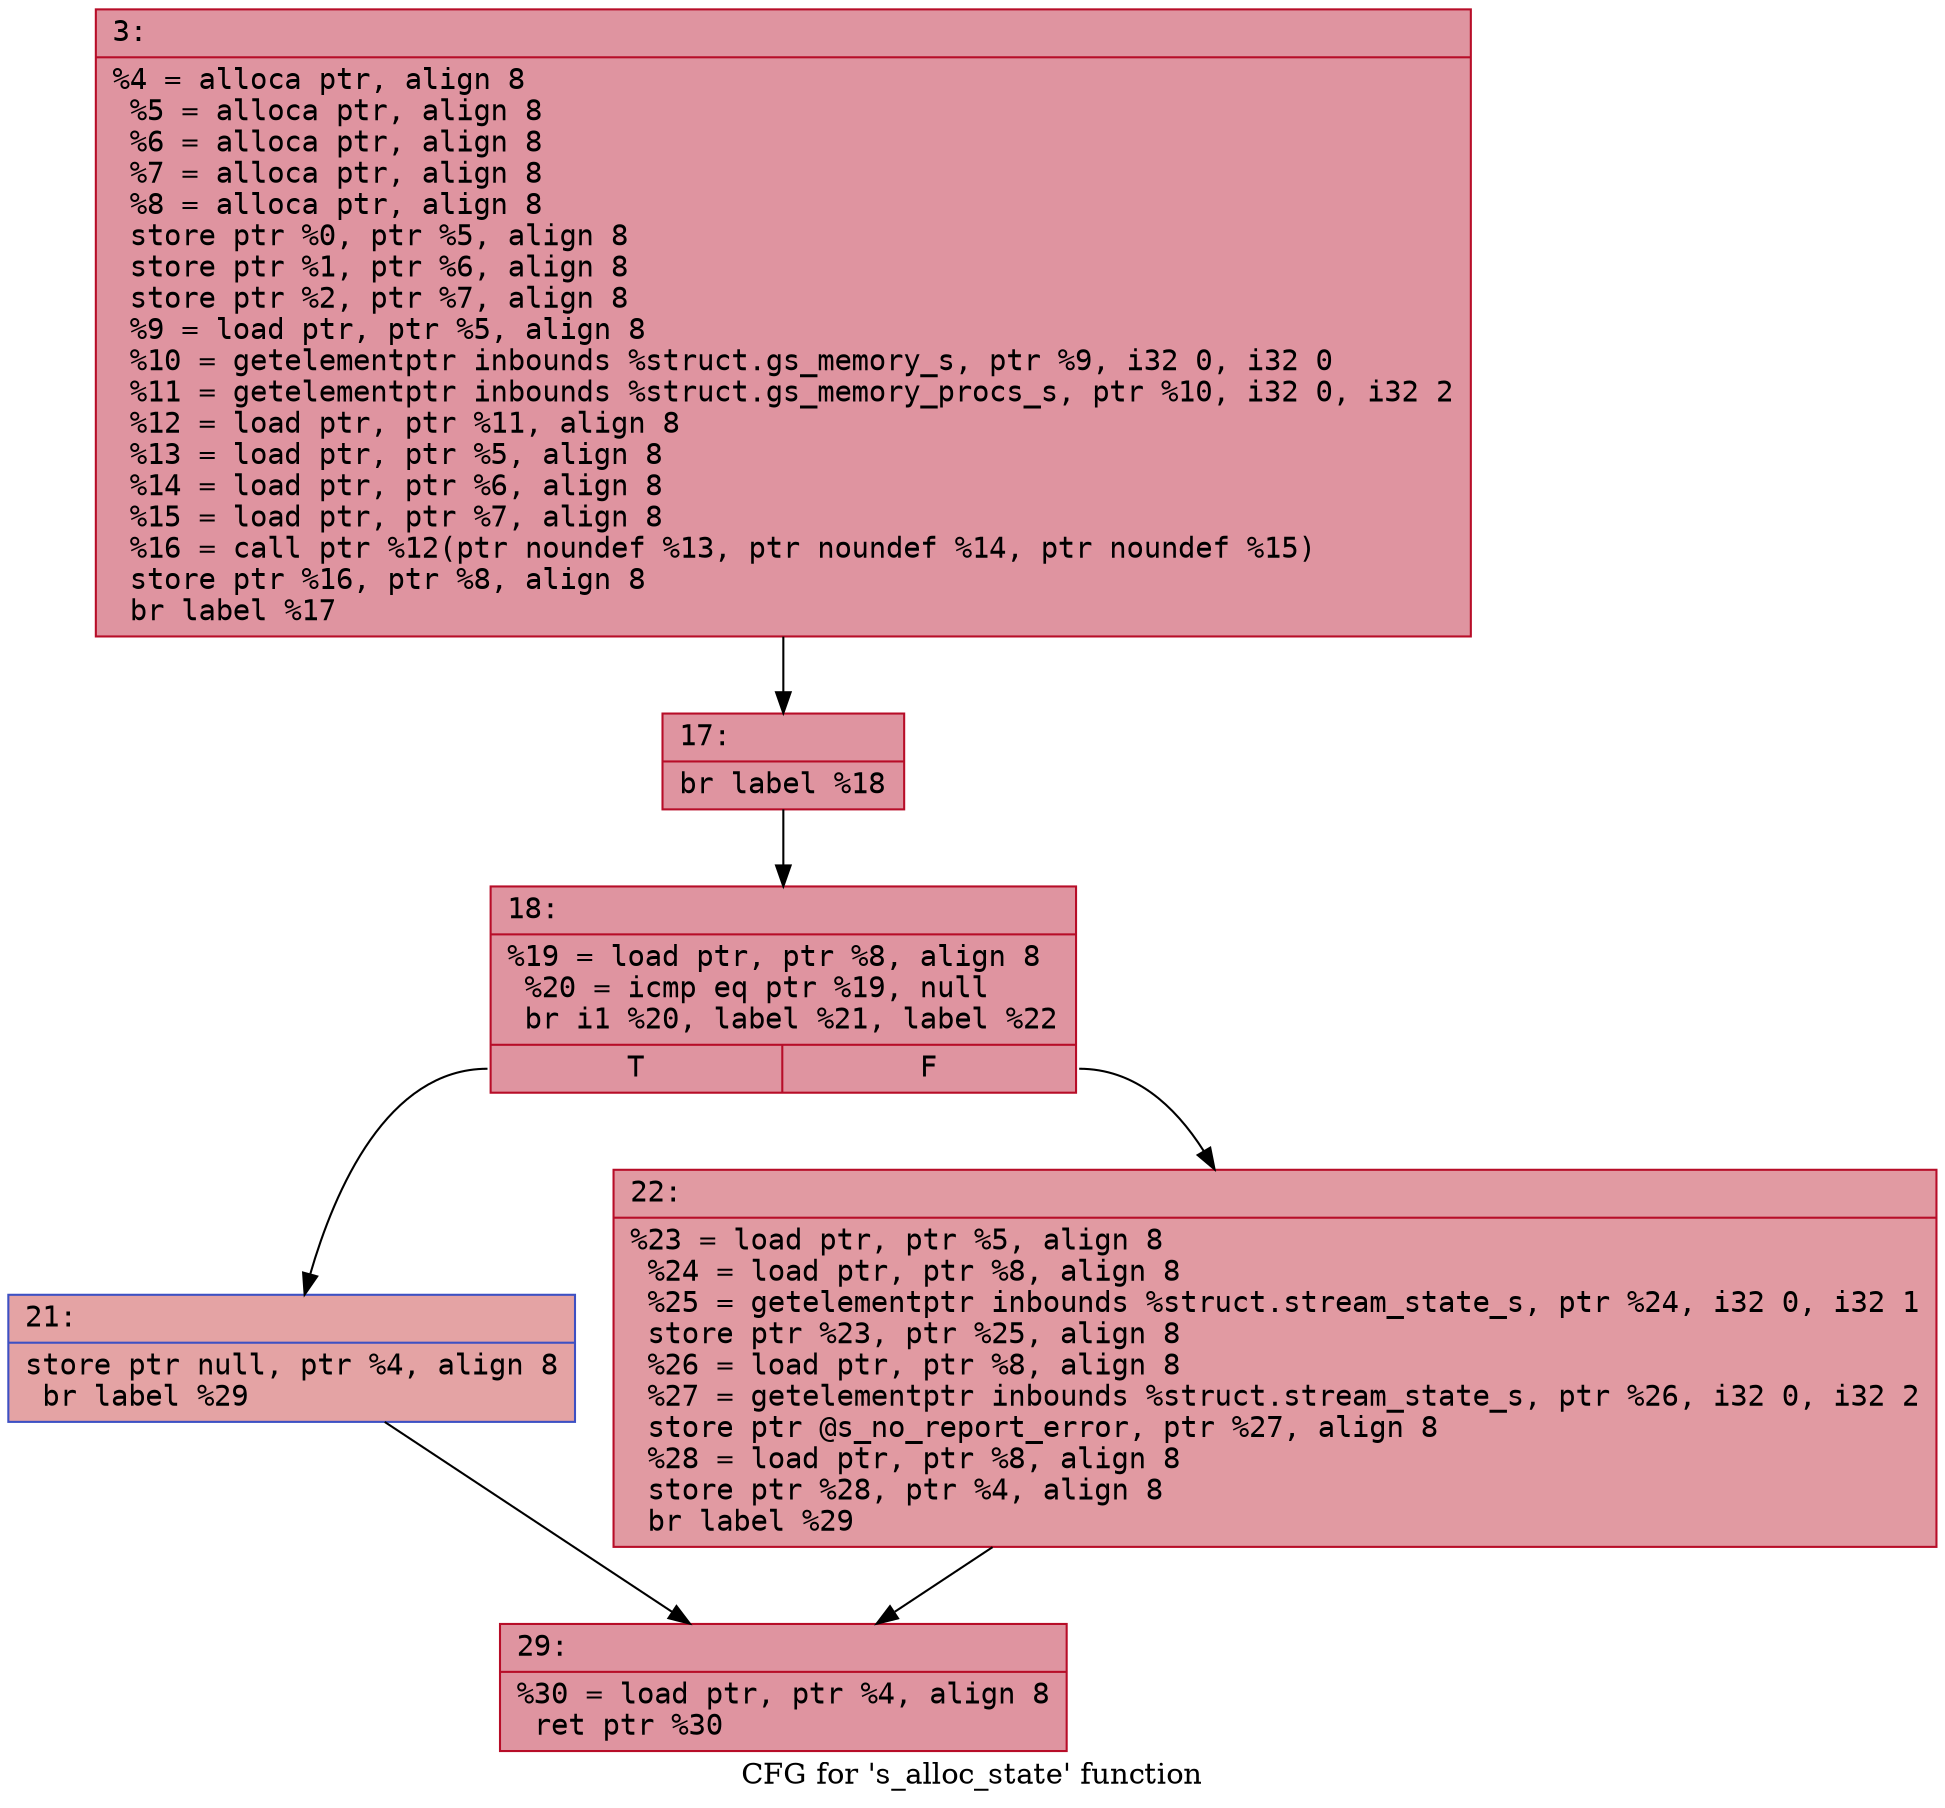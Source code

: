 digraph "CFG for 's_alloc_state' function" {
	label="CFG for 's_alloc_state' function";

	Node0x60000320e7b0 [shape=record,color="#b70d28ff", style=filled, fillcolor="#b70d2870" fontname="Courier",label="{3:\l|  %4 = alloca ptr, align 8\l  %5 = alloca ptr, align 8\l  %6 = alloca ptr, align 8\l  %7 = alloca ptr, align 8\l  %8 = alloca ptr, align 8\l  store ptr %0, ptr %5, align 8\l  store ptr %1, ptr %6, align 8\l  store ptr %2, ptr %7, align 8\l  %9 = load ptr, ptr %5, align 8\l  %10 = getelementptr inbounds %struct.gs_memory_s, ptr %9, i32 0, i32 0\l  %11 = getelementptr inbounds %struct.gs_memory_procs_s, ptr %10, i32 0, i32 2\l  %12 = load ptr, ptr %11, align 8\l  %13 = load ptr, ptr %5, align 8\l  %14 = load ptr, ptr %6, align 8\l  %15 = load ptr, ptr %7, align 8\l  %16 = call ptr %12(ptr noundef %13, ptr noundef %14, ptr noundef %15)\l  store ptr %16, ptr %8, align 8\l  br label %17\l}"];
	Node0x60000320e7b0 -> Node0x60000320e800[tooltip="3 -> 17\nProbability 100.00%" ];
	Node0x60000320e800 [shape=record,color="#b70d28ff", style=filled, fillcolor="#b70d2870" fontname="Courier",label="{17:\l|  br label %18\l}"];
	Node0x60000320e800 -> Node0x60000320e850[tooltip="17 -> 18\nProbability 100.00%" ];
	Node0x60000320e850 [shape=record,color="#b70d28ff", style=filled, fillcolor="#b70d2870" fontname="Courier",label="{18:\l|  %19 = load ptr, ptr %8, align 8\l  %20 = icmp eq ptr %19, null\l  br i1 %20, label %21, label %22\l|{<s0>T|<s1>F}}"];
	Node0x60000320e850:s0 -> Node0x60000320e8a0[tooltip="18 -> 21\nProbability 37.50%" ];
	Node0x60000320e850:s1 -> Node0x60000320e8f0[tooltip="18 -> 22\nProbability 62.50%" ];
	Node0x60000320e8a0 [shape=record,color="#3d50c3ff", style=filled, fillcolor="#c32e3170" fontname="Courier",label="{21:\l|  store ptr null, ptr %4, align 8\l  br label %29\l}"];
	Node0x60000320e8a0 -> Node0x60000320e940[tooltip="21 -> 29\nProbability 100.00%" ];
	Node0x60000320e8f0 [shape=record,color="#b70d28ff", style=filled, fillcolor="#bb1b2c70" fontname="Courier",label="{22:\l|  %23 = load ptr, ptr %5, align 8\l  %24 = load ptr, ptr %8, align 8\l  %25 = getelementptr inbounds %struct.stream_state_s, ptr %24, i32 0, i32 1\l  store ptr %23, ptr %25, align 8\l  %26 = load ptr, ptr %8, align 8\l  %27 = getelementptr inbounds %struct.stream_state_s, ptr %26, i32 0, i32 2\l  store ptr @s_no_report_error, ptr %27, align 8\l  %28 = load ptr, ptr %8, align 8\l  store ptr %28, ptr %4, align 8\l  br label %29\l}"];
	Node0x60000320e8f0 -> Node0x60000320e940[tooltip="22 -> 29\nProbability 100.00%" ];
	Node0x60000320e940 [shape=record,color="#b70d28ff", style=filled, fillcolor="#b70d2870" fontname="Courier",label="{29:\l|  %30 = load ptr, ptr %4, align 8\l  ret ptr %30\l}"];
}
